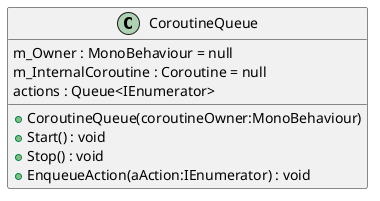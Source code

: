 @startuml
class CoroutineQueue {
    m_Owner : MonoBehaviour = null
    m_InternalCoroutine : Coroutine = null
    actions : Queue<IEnumerator>
    + CoroutineQueue(coroutineOwner:MonoBehaviour)
    + Start() : void
    + Stop() : void
    + EnqueueAction(aAction:IEnumerator) : void
}
@enduml
